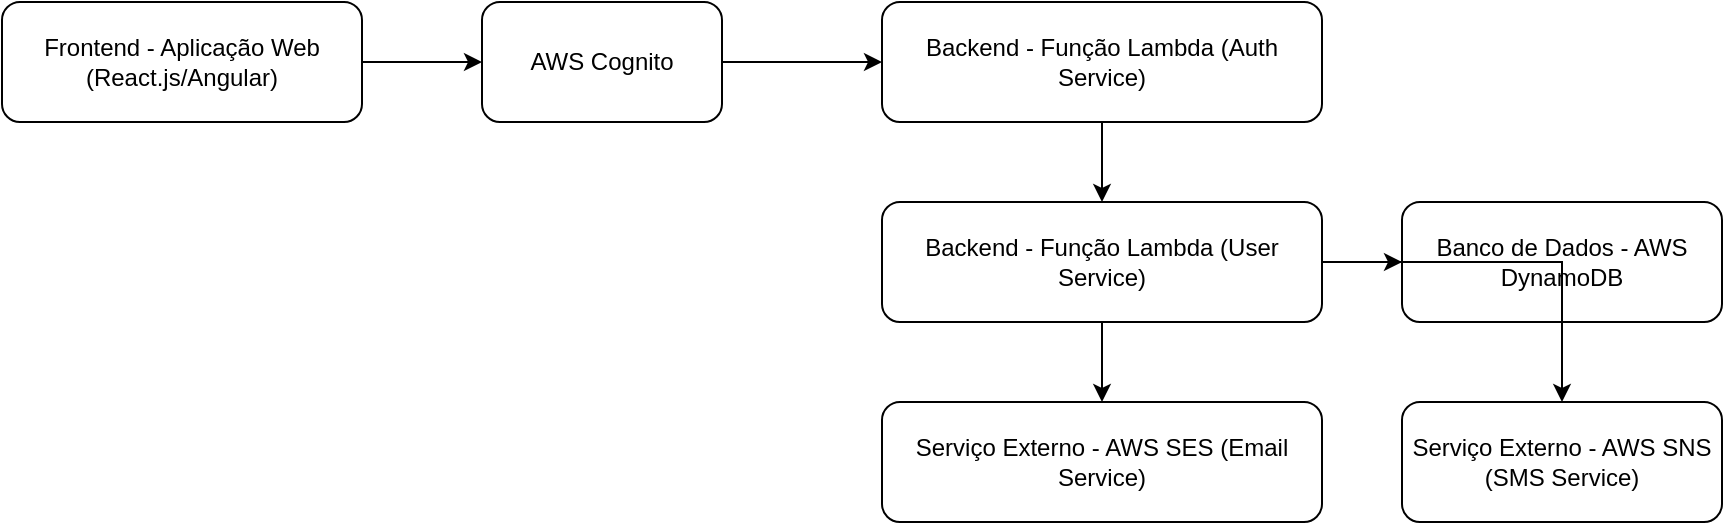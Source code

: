 <mxfile version="24.7.1" type="github">
  <diagram name="AWS Authentication System" id="GSnGh1a0MEHf4asTCETp">
    <mxGraphModel dx="1034" dy="481" grid="1" gridSize="10" guides="1" tooltips="1" connect="1" arrows="1" fold="1" page="1" pageScale="1" pageWidth="827" pageHeight="1169" math="0" shadow="0">
      <root>
        <mxCell id="0" />
        <mxCell id="1" parent="0" />
        <mxCell id="KHgD80z4gdZ8zJZSjKur-1" value="Frontend - Aplicação Web (React.js/Angular)" style="rounded=1;whiteSpace=wrap;html=1;" vertex="1" parent="1">
          <mxGeometry x="60" y="60" width="180" height="60" as="geometry" />
        </mxCell>
        <mxCell id="KHgD80z4gdZ8zJZSjKur-2" value="AWS Cognito" style="rounded=1;whiteSpace=wrap;html=1;" vertex="1" parent="1">
          <mxGeometry x="300" y="60" width="120" height="60" as="geometry" />
        </mxCell>
        <mxCell id="KHgD80z4gdZ8zJZSjKur-3" value="Backend - Função Lambda (Auth Service)" style="rounded=1;whiteSpace=wrap;html=1;" vertex="1" parent="1">
          <mxGeometry x="500" y="60" width="220" height="60" as="geometry" />
        </mxCell>
        <mxCell id="KHgD80z4gdZ8zJZSjKur-4" value="Backend - Função Lambda (User Service)" style="rounded=1;whiteSpace=wrap;html=1;" vertex="1" parent="1">
          <mxGeometry x="500" y="160" width="220" height="60" as="geometry" />
        </mxCell>
        <mxCell id="KHgD80z4gdZ8zJZSjKur-5" value="Banco de Dados - AWS DynamoDB" style="rounded=1;whiteSpace=wrap;html=1;" vertex="1" parent="1">
          <mxGeometry x="760" y="160" width="160" height="60" as="geometry" />
        </mxCell>
        <mxCell id="KHgD80z4gdZ8zJZSjKur-6" value="Serviço Externo - AWS SES (Email Service)" style="rounded=1;whiteSpace=wrap;html=1;" vertex="1" parent="1">
          <mxGeometry x="500" y="260" width="220" height="60" as="geometry" />
        </mxCell>
        <mxCell id="KHgD80z4gdZ8zJZSjKur-7" value="Serviço Externo - AWS SNS (SMS Service)" style="rounded=1;whiteSpace=wrap;html=1;" vertex="1" parent="1">
          <mxGeometry x="760" y="260" width="160" height="60" as="geometry" />
        </mxCell>
        <mxCell id="KHgD80z4gdZ8zJZSjKur-8" style="edgeStyle=orthogonalEdgeStyle;rounded=0;orthogonalLoop=1;" edge="1" parent="1" source="KHgD80z4gdZ8zJZSjKur-1" target="KHgD80z4gdZ8zJZSjKur-2">
          <mxGeometry relative="1" as="geometry" />
        </mxCell>
        <mxCell id="KHgD80z4gdZ8zJZSjKur-9" style="edgeStyle=orthogonalEdgeStyle;rounded=0;orthogonalLoop=1;" edge="1" parent="1" source="KHgD80z4gdZ8zJZSjKur-2" target="KHgD80z4gdZ8zJZSjKur-3">
          <mxGeometry relative="1" as="geometry" />
        </mxCell>
        <mxCell id="KHgD80z4gdZ8zJZSjKur-10" style="edgeStyle=orthogonalEdgeStyle;rounded=0;orthogonalLoop=1;" edge="1" parent="1" source="KHgD80z4gdZ8zJZSjKur-3" target="KHgD80z4gdZ8zJZSjKur-4">
          <mxGeometry relative="1" as="geometry" />
        </mxCell>
        <mxCell id="KHgD80z4gdZ8zJZSjKur-11" style="edgeStyle=orthogonalEdgeStyle;rounded=0;orthogonalLoop=1;" edge="1" parent="1" source="KHgD80z4gdZ8zJZSjKur-4" target="KHgD80z4gdZ8zJZSjKur-5">
          <mxGeometry relative="1" as="geometry" />
        </mxCell>
        <mxCell id="KHgD80z4gdZ8zJZSjKur-12" style="edgeStyle=orthogonalEdgeStyle;rounded=0;orthogonalLoop=1;" edge="1" parent="1" source="KHgD80z4gdZ8zJZSjKur-4" target="KHgD80z4gdZ8zJZSjKur-6">
          <mxGeometry relative="1" as="geometry" />
        </mxCell>
        <mxCell id="KHgD80z4gdZ8zJZSjKur-13" style="edgeStyle=orthogonalEdgeStyle;rounded=0;orthogonalLoop=1;" edge="1" parent="1" source="KHgD80z4gdZ8zJZSjKur-4" target="KHgD80z4gdZ8zJZSjKur-7">
          <mxGeometry relative="1" as="geometry" />
        </mxCell>
      </root>
    </mxGraphModel>
  </diagram>
</mxfile>
